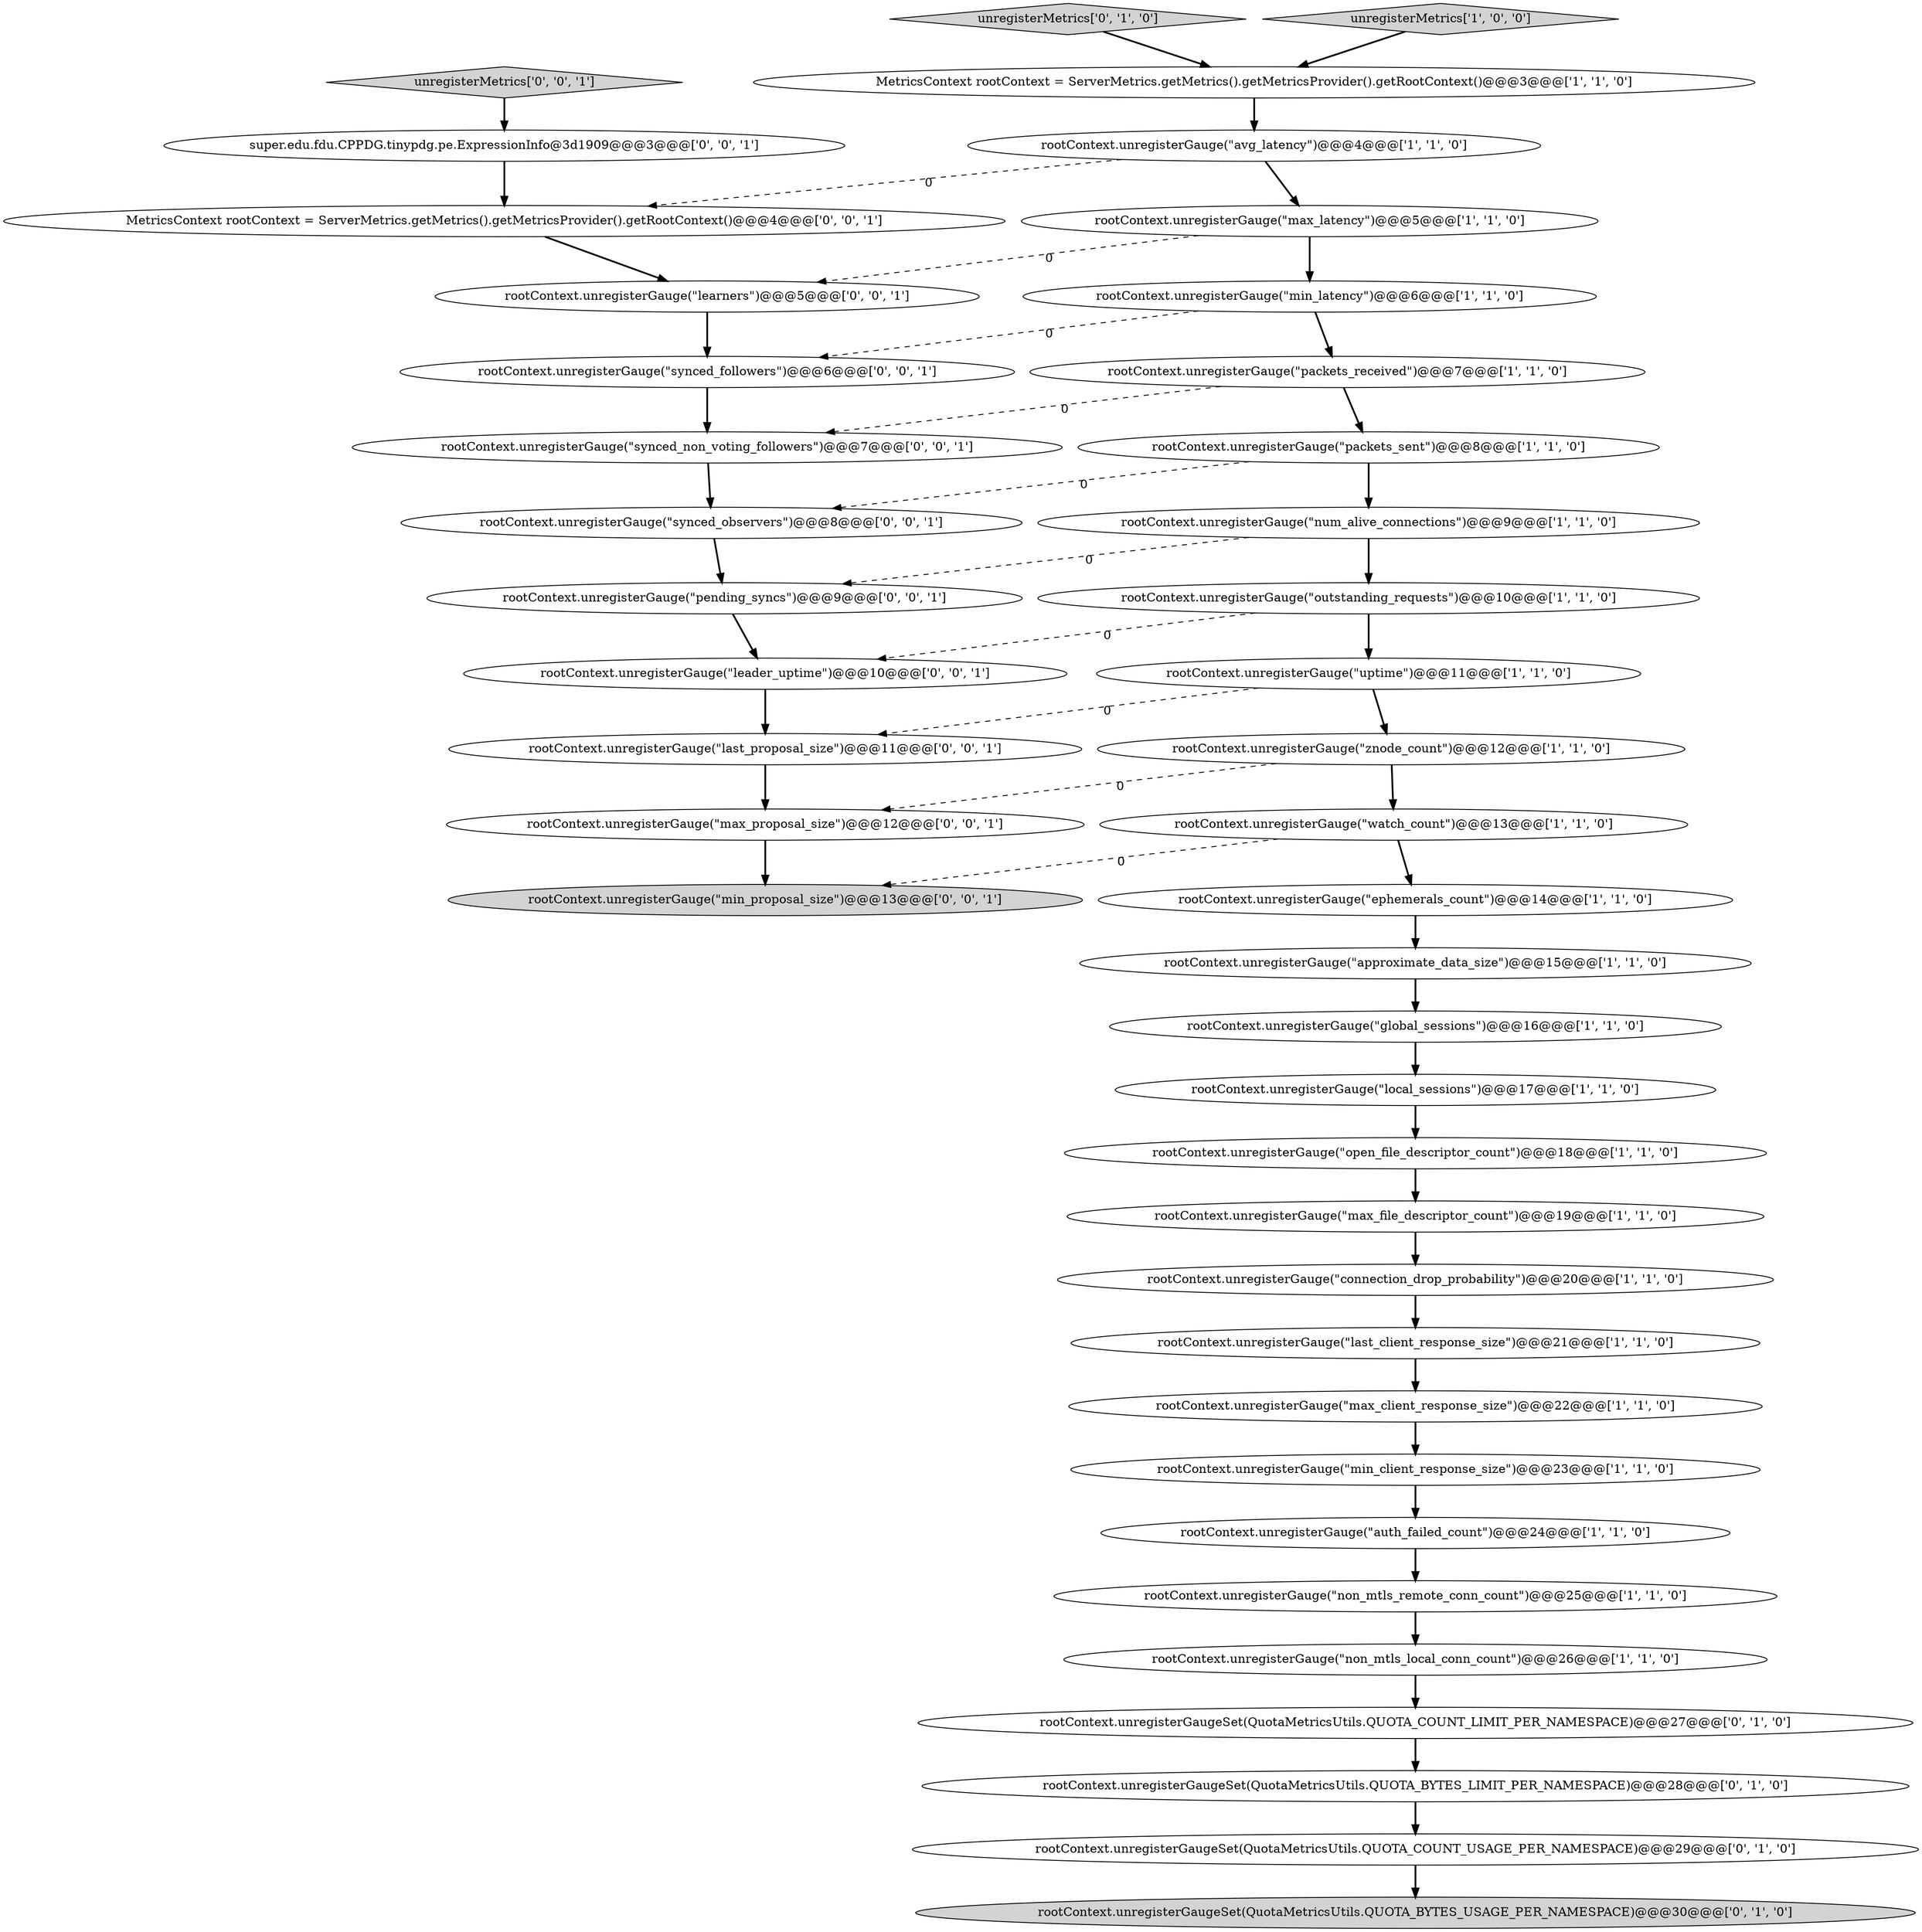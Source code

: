 digraph {
23 [style = filled, label = "rootContext.unregisterGauge(\"uptime\")@@@11@@@['1', '1', '0']", fillcolor = white, shape = ellipse image = "AAA0AAABBB1BBB"];
27 [style = filled, label = "rootContext.unregisterGaugeSet(QuotaMetricsUtils.QUOTA_BYTES_LIMIT_PER_NAMESPACE)@@@28@@@['0', '1', '0']", fillcolor = white, shape = ellipse image = "AAA1AAABBB2BBB"];
25 [style = filled, label = "rootContext.unregisterGaugeSet(QuotaMetricsUtils.QUOTA_BYTES_USAGE_PER_NAMESPACE)@@@30@@@['0', '1', '0']", fillcolor = lightgray, shape = ellipse image = "AAA1AAABBB2BBB"];
14 [style = filled, label = "rootContext.unregisterGauge(\"avg_latency\")@@@4@@@['1', '1', '0']", fillcolor = white, shape = ellipse image = "AAA0AAABBB1BBB"];
11 [style = filled, label = "rootContext.unregisterGauge(\"min_client_response_size\")@@@23@@@['1', '1', '0']", fillcolor = white, shape = ellipse image = "AAA0AAABBB1BBB"];
19 [style = filled, label = "rootContext.unregisterGauge(\"connection_drop_probability\")@@@20@@@['1', '1', '0']", fillcolor = white, shape = ellipse image = "AAA0AAABBB1BBB"];
5 [style = filled, label = "rootContext.unregisterGauge(\"approximate_data_size\")@@@15@@@['1', '1', '0']", fillcolor = white, shape = ellipse image = "AAA0AAABBB1BBB"];
4 [style = filled, label = "rootContext.unregisterGauge(\"last_client_response_size\")@@@21@@@['1', '1', '0']", fillcolor = white, shape = ellipse image = "AAA0AAABBB1BBB"];
1 [style = filled, label = "rootContext.unregisterGauge(\"open_file_descriptor_count\")@@@18@@@['1', '1', '0']", fillcolor = white, shape = ellipse image = "AAA0AAABBB1BBB"];
9 [style = filled, label = "rootContext.unregisterGauge(\"watch_count\")@@@13@@@['1', '1', '0']", fillcolor = white, shape = ellipse image = "AAA0AAABBB1BBB"];
40 [style = filled, label = "unregisterMetrics['0', '0', '1']", fillcolor = lightgray, shape = diamond image = "AAA0AAABBB3BBB"];
7 [style = filled, label = "rootContext.unregisterGauge(\"auth_failed_count\")@@@24@@@['1', '1', '0']", fillcolor = white, shape = ellipse image = "AAA0AAABBB1BBB"];
21 [style = filled, label = "rootContext.unregisterGauge(\"packets_received\")@@@7@@@['1', '1', '0']", fillcolor = white, shape = ellipse image = "AAA0AAABBB1BBB"];
35 [style = filled, label = "rootContext.unregisterGauge(\"learners\")@@@5@@@['0', '0', '1']", fillcolor = white, shape = ellipse image = "AAA0AAABBB3BBB"];
32 [style = filled, label = "rootContext.unregisterGauge(\"leader_uptime\")@@@10@@@['0', '0', '1']", fillcolor = white, shape = ellipse image = "AAA0AAABBB3BBB"];
20 [style = filled, label = "rootContext.unregisterGauge(\"global_sessions\")@@@16@@@['1', '1', '0']", fillcolor = white, shape = ellipse image = "AAA0AAABBB1BBB"];
12 [style = filled, label = "rootContext.unregisterGauge(\"max_latency\")@@@5@@@['1', '1', '0']", fillcolor = white, shape = ellipse image = "AAA0AAABBB1BBB"];
34 [style = filled, label = "MetricsContext rootContext = ServerMetrics.getMetrics().getMetricsProvider().getRootContext()@@@4@@@['0', '0', '1']", fillcolor = white, shape = ellipse image = "AAA0AAABBB3BBB"];
2 [style = filled, label = "rootContext.unregisterGauge(\"non_mtls_remote_conn_count\")@@@25@@@['1', '1', '0']", fillcolor = white, shape = ellipse image = "AAA0AAABBB1BBB"];
22 [style = filled, label = "rootContext.unregisterGauge(\"outstanding_requests\")@@@10@@@['1', '1', '0']", fillcolor = white, shape = ellipse image = "AAA0AAABBB1BBB"];
26 [style = filled, label = "rootContext.unregisterGaugeSet(QuotaMetricsUtils.QUOTA_COUNT_LIMIT_PER_NAMESPACE)@@@27@@@['0', '1', '0']", fillcolor = white, shape = ellipse image = "AAA1AAABBB2BBB"];
31 [style = filled, label = "rootContext.unregisterGauge(\"last_proposal_size\")@@@11@@@['0', '0', '1']", fillcolor = white, shape = ellipse image = "AAA0AAABBB3BBB"];
0 [style = filled, label = "rootContext.unregisterGauge(\"min_latency\")@@@6@@@['1', '1', '0']", fillcolor = white, shape = ellipse image = "AAA0AAABBB1BBB"];
41 [style = filled, label = "rootContext.unregisterGauge(\"min_proposal_size\")@@@13@@@['0', '0', '1']", fillcolor = lightgray, shape = ellipse image = "AAA0AAABBB3BBB"];
39 [style = filled, label = "rootContext.unregisterGauge(\"synced_non_voting_followers\")@@@7@@@['0', '0', '1']", fillcolor = white, shape = ellipse image = "AAA0AAABBB3BBB"];
37 [style = filled, label = "rootContext.unregisterGauge(\"max_proposal_size\")@@@12@@@['0', '0', '1']", fillcolor = white, shape = ellipse image = "AAA0AAABBB3BBB"];
15 [style = filled, label = "rootContext.unregisterGauge(\"znode_count\")@@@12@@@['1', '1', '0']", fillcolor = white, shape = ellipse image = "AAA0AAABBB1BBB"];
3 [style = filled, label = "rootContext.unregisterGauge(\"max_client_response_size\")@@@22@@@['1', '1', '0']", fillcolor = white, shape = ellipse image = "AAA0AAABBB1BBB"];
16 [style = filled, label = "rootContext.unregisterGauge(\"num_alive_connections\")@@@9@@@['1', '1', '0']", fillcolor = white, shape = ellipse image = "AAA0AAABBB1BBB"];
33 [style = filled, label = "rootContext.unregisterGauge(\"synced_followers\")@@@6@@@['0', '0', '1']", fillcolor = white, shape = ellipse image = "AAA0AAABBB3BBB"];
28 [style = filled, label = "rootContext.unregisterGaugeSet(QuotaMetricsUtils.QUOTA_COUNT_USAGE_PER_NAMESPACE)@@@29@@@['0', '1', '0']", fillcolor = white, shape = ellipse image = "AAA1AAABBB2BBB"];
29 [style = filled, label = "unregisterMetrics['0', '1', '0']", fillcolor = lightgray, shape = diamond image = "AAA0AAABBB2BBB"];
13 [style = filled, label = "MetricsContext rootContext = ServerMetrics.getMetrics().getMetricsProvider().getRootContext()@@@3@@@['1', '1', '0']", fillcolor = white, shape = ellipse image = "AAA0AAABBB1BBB"];
24 [style = filled, label = "rootContext.unregisterGauge(\"ephemerals_count\")@@@14@@@['1', '1', '0']", fillcolor = white, shape = ellipse image = "AAA0AAABBB1BBB"];
8 [style = filled, label = "rootContext.unregisterGauge(\"non_mtls_local_conn_count\")@@@26@@@['1', '1', '0']", fillcolor = white, shape = ellipse image = "AAA0AAABBB1BBB"];
30 [style = filled, label = "rootContext.unregisterGauge(\"pending_syncs\")@@@9@@@['0', '0', '1']", fillcolor = white, shape = ellipse image = "AAA0AAABBB3BBB"];
36 [style = filled, label = "rootContext.unregisterGauge(\"synced_observers\")@@@8@@@['0', '0', '1']", fillcolor = white, shape = ellipse image = "AAA0AAABBB3BBB"];
17 [style = filled, label = "unregisterMetrics['1', '0', '0']", fillcolor = lightgray, shape = diamond image = "AAA0AAABBB1BBB"];
38 [style = filled, label = "super.edu.fdu.CPPDG.tinypdg.pe.ExpressionInfo@3d1909@@@3@@@['0', '0', '1']", fillcolor = white, shape = ellipse image = "AAA0AAABBB3BBB"];
6 [style = filled, label = "rootContext.unregisterGauge(\"packets_sent\")@@@8@@@['1', '1', '0']", fillcolor = white, shape = ellipse image = "AAA0AAABBB1BBB"];
18 [style = filled, label = "rootContext.unregisterGauge(\"max_file_descriptor_count\")@@@19@@@['1', '1', '0']", fillcolor = white, shape = ellipse image = "AAA0AAABBB1BBB"];
10 [style = filled, label = "rootContext.unregisterGauge(\"local_sessions\")@@@17@@@['1', '1', '0']", fillcolor = white, shape = ellipse image = "AAA0AAABBB1BBB"];
40->38 [style = bold, label=""];
22->32 [style = dashed, label="0"];
12->0 [style = bold, label=""];
35->33 [style = bold, label=""];
29->13 [style = bold, label=""];
37->41 [style = bold, label=""];
31->37 [style = bold, label=""];
3->11 [style = bold, label=""];
23->15 [style = bold, label=""];
15->9 [style = bold, label=""];
23->31 [style = dashed, label="0"];
20->10 [style = bold, label=""];
27->28 [style = bold, label=""];
0->33 [style = dashed, label="0"];
36->30 [style = bold, label=""];
8->26 [style = bold, label=""];
38->34 [style = bold, label=""];
14->12 [style = bold, label=""];
1->18 [style = bold, label=""];
16->22 [style = bold, label=""];
26->27 [style = bold, label=""];
14->34 [style = dashed, label="0"];
2->8 [style = bold, label=""];
11->7 [style = bold, label=""];
9->41 [style = dashed, label="0"];
6->16 [style = bold, label=""];
39->36 [style = bold, label=""];
10->1 [style = bold, label=""];
9->24 [style = bold, label=""];
15->37 [style = dashed, label="0"];
16->30 [style = dashed, label="0"];
33->39 [style = bold, label=""];
18->19 [style = bold, label=""];
32->31 [style = bold, label=""];
17->13 [style = bold, label=""];
30->32 [style = bold, label=""];
6->36 [style = dashed, label="0"];
5->20 [style = bold, label=""];
0->21 [style = bold, label=""];
19->4 [style = bold, label=""];
12->35 [style = dashed, label="0"];
34->35 [style = bold, label=""];
22->23 [style = bold, label=""];
13->14 [style = bold, label=""];
24->5 [style = bold, label=""];
21->6 [style = bold, label=""];
4->3 [style = bold, label=""];
28->25 [style = bold, label=""];
21->39 [style = dashed, label="0"];
7->2 [style = bold, label=""];
}
